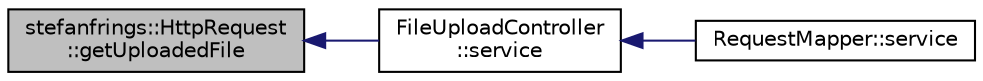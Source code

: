 digraph "stefanfrings::HttpRequest::getUploadedFile"
{
  edge [fontname="Helvetica",fontsize="10",labelfontname="Helvetica",labelfontsize="10"];
  node [fontname="Helvetica",fontsize="10",shape=record];
  rankdir="LR";
  Node66 [label="stefanfrings::HttpRequest\l::getUploadedFile",height=0.2,width=0.4,color="black", fillcolor="grey75", style="filled", fontcolor="black"];
  Node66 -> Node67 [dir="back",color="midnightblue",fontsize="10",style="solid"];
  Node67 [label="FileUploadController\l::service",height=0.2,width=0.4,color="black", fillcolor="white", style="filled",URL="$class_file_upload_controller.html#adfa8811a91e6f1ddf7f28f4d98cb1679"];
  Node67 -> Node68 [dir="back",color="midnightblue",fontsize="10",style="solid"];
  Node68 [label="RequestMapper::service",height=0.2,width=0.4,color="black", fillcolor="white", style="filled",URL="$class_request_mapper.html#a5faa3e99e8599b260d2c9ec1479b6419"];
}

